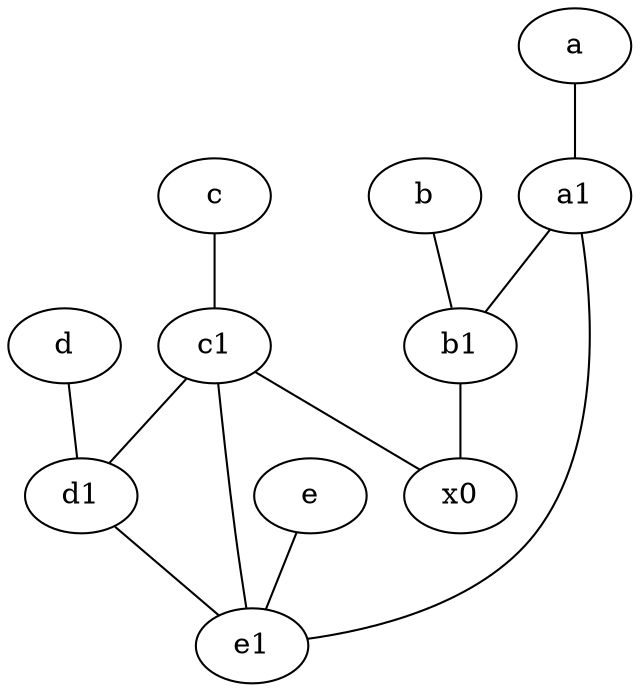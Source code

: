 graph {
	node [labelfontsize=50]
	c [labelfontsize=50 pos="4.5,2!"]
	b [labelfontsize=50 pos="10,4!"]
	d [labelfontsize=50 pos="2,5!"]
	e [labelfontsize=50 pos="7,9!"]
	a1 [labelfontsize=50 pos="8,3!"]
	x0 [labelfontsize=50]
	c1 [labelfontsize=50 pos="4.5,3!"]
	b1 [labelfontsize=50 pos="9,4!"]
	d1 [labelfontsize=50 pos="3,5!"]
	e1 [labelfontsize=50 pos="7,7!"]
	a [labelfontsize=50 pos="8,2!"]
	c -- c1
	a1 -- e1
	e -- e1
	d1 -- e1
	c1 -- d1
	d -- d1
	a -- a1
	c1 -- x0
	a1 -- b1
	c1 -- e1
	b -- b1
	b1 -- x0
}
